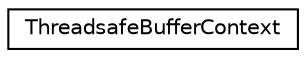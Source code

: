digraph "Graphical Class Hierarchy"
{
  edge [fontname="Helvetica",fontsize="10",labelfontname="Helvetica",labelfontsize="10"];
  node [fontname="Helvetica",fontsize="10",shape=record];
  rankdir="LR";
  Node0 [label="ThreadsafeBufferContext",height=0.2,width=0.4,color="black", fillcolor="white", style="filled",URL="$struct_threadsafe_buffer_context.html"];
}
